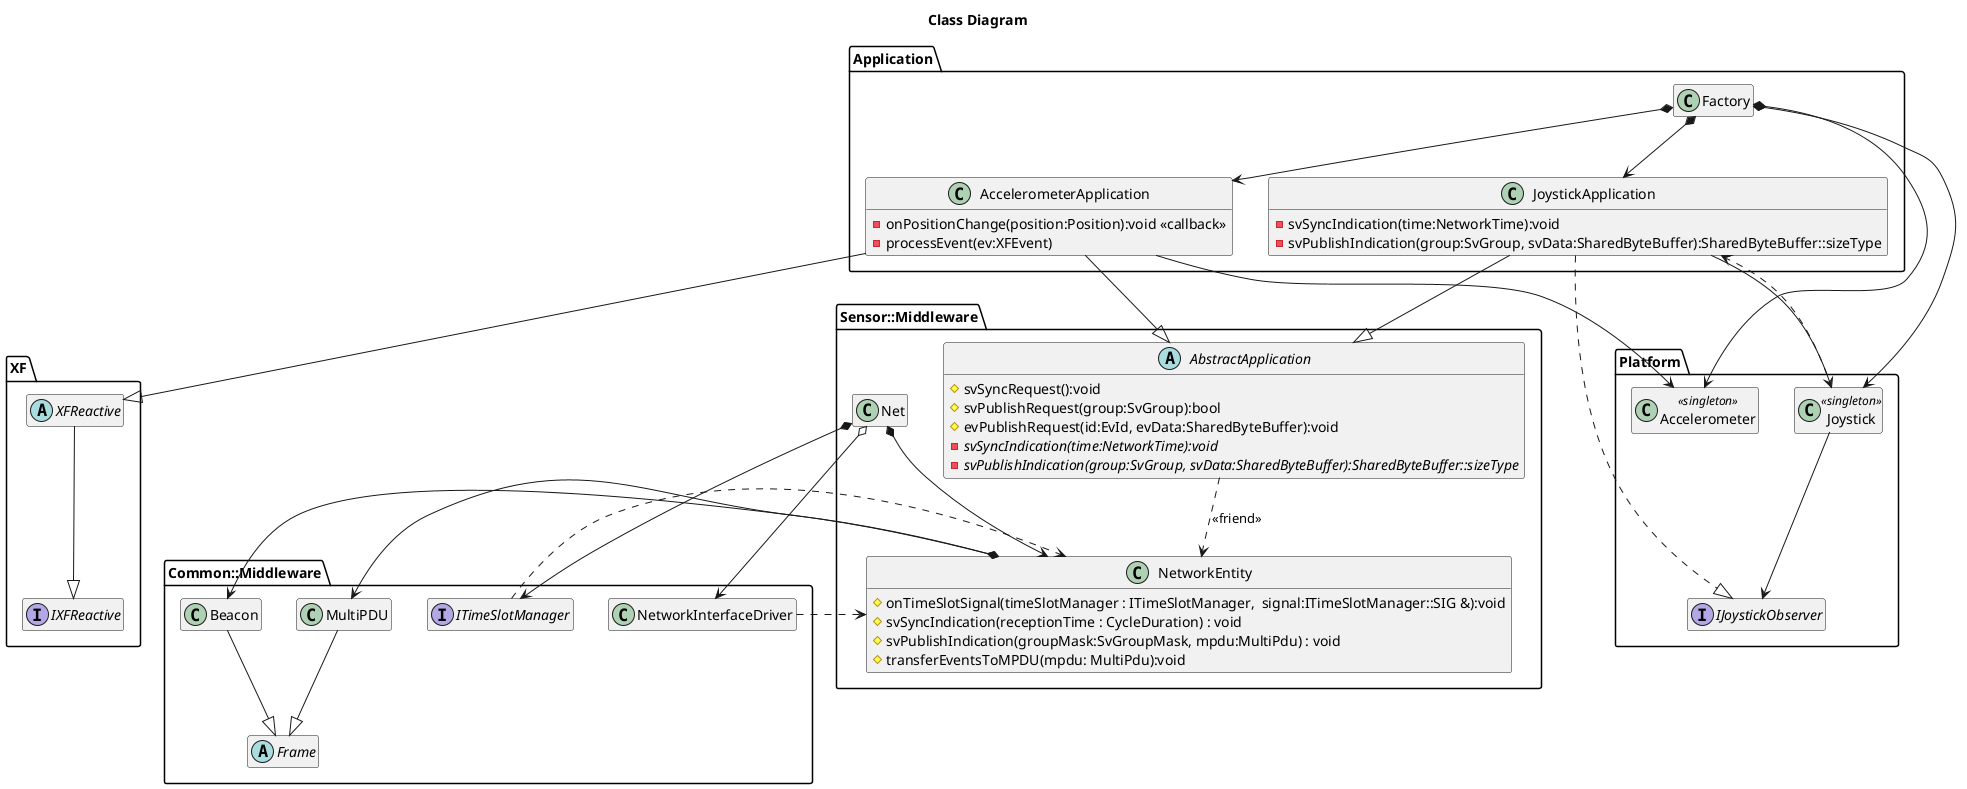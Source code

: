 @startuml
title Class Diagram 
hide empty members
 
package XF{
    interface IXFReactive
    abstract class XFReactive
}
package Platform{
    class Accelerometer <<singleton>>
    class Joystick <<singleton>>
    interface IJoystickObserver 
}
package Application{
    class Factory
    class AccelerometerApplication{
        -onPositionChange(position:Position):void <<callback>>
        -processEvent(ev:XFEvent)
    }
    class JoystickApplication{
        -svSyncIndication(time:NetworkTime):void
        -svPublishIndication(group:SvGroup, svData:SharedByteBuffer):SharedByteBuffer::sizeType
    }
}
package Sensor::Middleware{
    abstract class AbstractApplication{
        #svSyncRequest():void
        #svPublishRequest(group:SvGroup):bool
        #evPublishRequest(id:EvId, evData:SharedByteBuffer):void
        {abstract} -svSyncIndication(time:NetworkTime):void
        {abstract} -svPublishIndication(group:SvGroup, svData:SharedByteBuffer):SharedByteBuffer::sizeType
    }
    class NetworkEntity {
        #onTimeSlotSignal(timeSlotManager : ITimeSlotManager,  signal:ITimeSlotManager::SIG &):void
        #svSyncIndication(receptionTime : CycleDuration) : void
	    #svPublishIndication(groupMask:SvGroupMask, mpdu:MultiPdu) : void
	    #transferEventsToMPDU(mpdu: MultiPdu):void
    }
    class Net 
}
package Common::Middleware{
    interface ITimeSlotManager
    class NetworkInterfaceDriver
    abstract class Frame 
    class MultiPDU
    class Beacon 
}
Factory *-->Joystick
Factory *-->JoystickApplication
Factory *-->Accelerometer
Factory *-->AccelerometerApplication

XFReactive --|> IXFReactive
AccelerometerApplication --|> XFReactive
AccelerometerApplication --> Accelerometer
JoystickApplication --> Joystick
JoystickApplication..|> IJoystickObserver
JoystickApplication--|> AbstractApplication
Joystick ..> JoystickApplication
Joystick -->IJoystickObserver

AccelerometerApplication --|> AbstractApplication
AbstractApplication ..> NetworkEntity : <<friend>>
Net *-->NetworkEntity
Net *-->ITimeSlotManager
Net o-->NetworkInterfaceDriver
NetworkEntity *--> MultiPDU
NetworkEntity --> Beacon
ITimeSlotManager ..> NetworkEntity
NetworkInterfaceDriver ..>NetworkEntity

MultiPDU --|>Frame
Beacon --|> Frame


@enduml